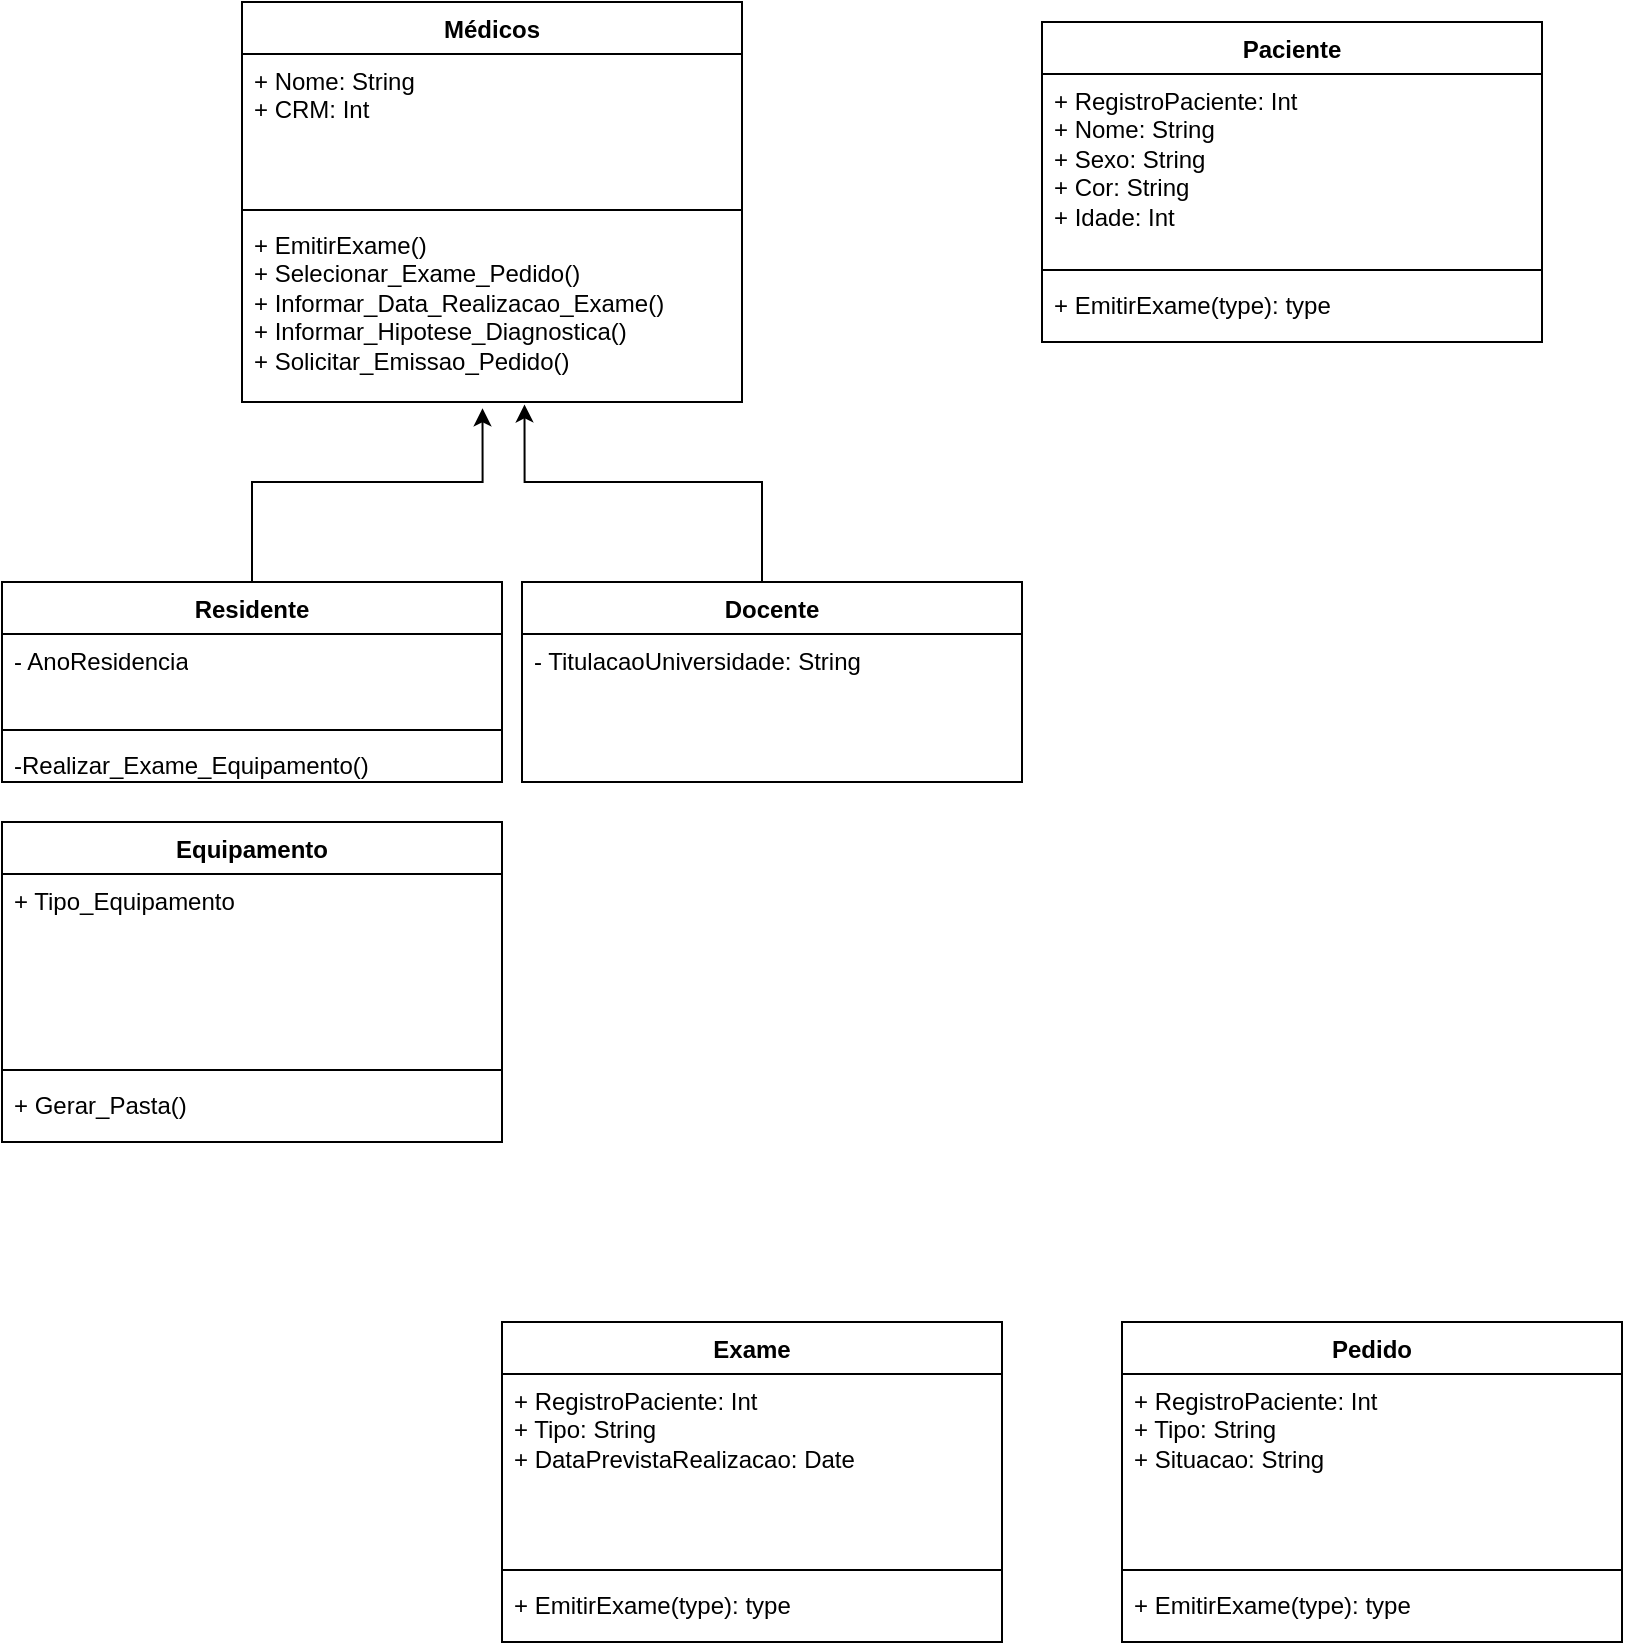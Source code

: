 <mxfile version="24.2.5" type="device">
  <diagram name="Página-1" id="KRDmnwbQvy5katI62d9q">
    <mxGraphModel dx="1561" dy="790" grid="1" gridSize="10" guides="1" tooltips="1" connect="1" arrows="1" fold="1" page="1" pageScale="1" pageWidth="827" pageHeight="1169" math="0" shadow="0">
      <root>
        <mxCell id="0" />
        <mxCell id="1" parent="0" />
        <mxCell id="quslXDSdCeDKMgxSAcwM-1" value="Médicos" style="swimlane;fontStyle=1;align=center;verticalAlign=top;childLayout=stackLayout;horizontal=1;startSize=26;horizontalStack=0;resizeParent=1;resizeParentMax=0;resizeLast=0;collapsible=1;marginBottom=0;whiteSpace=wrap;html=1;" vertex="1" parent="1">
          <mxGeometry x="130" width="250" height="200" as="geometry" />
        </mxCell>
        <mxCell id="quslXDSdCeDKMgxSAcwM-2" value="+ Nome: String&lt;div&gt;+ CRM: Int&lt;/div&gt;&lt;div&gt;&lt;br&gt;&lt;/div&gt;&lt;div&gt;&lt;br&gt;&lt;/div&gt;&lt;div&gt;&lt;br&gt;&lt;/div&gt;" style="text;strokeColor=none;fillColor=none;align=left;verticalAlign=top;spacingLeft=4;spacingRight=4;overflow=hidden;rotatable=0;points=[[0,0.5],[1,0.5]];portConstraint=eastwest;whiteSpace=wrap;html=1;" vertex="1" parent="quslXDSdCeDKMgxSAcwM-1">
          <mxGeometry y="26" width="250" height="74" as="geometry" />
        </mxCell>
        <mxCell id="quslXDSdCeDKMgxSAcwM-3" value="" style="line;strokeWidth=1;fillColor=none;align=left;verticalAlign=middle;spacingTop=-1;spacingLeft=3;spacingRight=3;rotatable=0;labelPosition=right;points=[];portConstraint=eastwest;strokeColor=inherit;" vertex="1" parent="quslXDSdCeDKMgxSAcwM-1">
          <mxGeometry y="100" width="250" height="8" as="geometry" />
        </mxCell>
        <mxCell id="quslXDSdCeDKMgxSAcwM-4" value="+ EmitirExame()&lt;div&gt;+ Selecionar_Exame_Pedido()&lt;/div&gt;&lt;div&gt;+ Informar_Data_Realizacao_Exame()&lt;/div&gt;&lt;div&gt;+ Informar_Hipotese_Diagnostica()&lt;/div&gt;&lt;div&gt;+ Solicitar_Emissao_Pedido()&lt;/div&gt;&lt;div&gt;&lt;br&gt;&lt;/div&gt;&lt;div&gt;&lt;br&gt;&lt;/div&gt;" style="text;strokeColor=none;fillColor=none;align=left;verticalAlign=top;spacingLeft=4;spacingRight=4;overflow=hidden;rotatable=0;points=[[0,0.5],[1,0.5]];portConstraint=eastwest;whiteSpace=wrap;html=1;" vertex="1" parent="quslXDSdCeDKMgxSAcwM-1">
          <mxGeometry y="108" width="250" height="92" as="geometry" />
        </mxCell>
        <mxCell id="quslXDSdCeDKMgxSAcwM-16" style="edgeStyle=orthogonalEdgeStyle;rounded=0;orthogonalLoop=1;jettySize=auto;html=1;entryX=0.565;entryY=1.013;entryDx=0;entryDy=0;entryPerimeter=0;" edge="1" parent="1" source="quslXDSdCeDKMgxSAcwM-5" target="quslXDSdCeDKMgxSAcwM-4">
          <mxGeometry relative="1" as="geometry">
            <mxPoint x="270" y="270" as="targetPoint" />
            <Array as="points">
              <mxPoint x="390" y="240" />
              <mxPoint x="271" y="240" />
            </Array>
          </mxGeometry>
        </mxCell>
        <mxCell id="quslXDSdCeDKMgxSAcwM-5" value="Docente" style="swimlane;fontStyle=1;align=center;verticalAlign=top;childLayout=stackLayout;horizontal=1;startSize=26;horizontalStack=0;resizeParent=1;resizeParentMax=0;resizeLast=0;collapsible=1;marginBottom=0;whiteSpace=wrap;html=1;" vertex="1" parent="1">
          <mxGeometry x="270" y="290" width="250" height="100" as="geometry" />
        </mxCell>
        <mxCell id="quslXDSdCeDKMgxSAcwM-6" value="&lt;div&gt;- TitulacaoUniversidade: String&lt;/div&gt;" style="text;strokeColor=none;fillColor=none;align=left;verticalAlign=top;spacingLeft=4;spacingRight=4;overflow=hidden;rotatable=0;points=[[0,0.5],[1,0.5]];portConstraint=eastwest;whiteSpace=wrap;html=1;" vertex="1" parent="quslXDSdCeDKMgxSAcwM-5">
          <mxGeometry y="26" width="250" height="74" as="geometry" />
        </mxCell>
        <mxCell id="quslXDSdCeDKMgxSAcwM-17" style="edgeStyle=orthogonalEdgeStyle;rounded=0;orthogonalLoop=1;jettySize=auto;html=1;entryX=0.481;entryY=1.034;entryDx=0;entryDy=0;entryPerimeter=0;" edge="1" parent="1" source="quslXDSdCeDKMgxSAcwM-9" target="quslXDSdCeDKMgxSAcwM-4">
          <mxGeometry relative="1" as="geometry">
            <mxPoint x="250" y="270" as="targetPoint" />
            <Array as="points">
              <mxPoint x="135" y="240" />
              <mxPoint x="250" y="240" />
            </Array>
          </mxGeometry>
        </mxCell>
        <mxCell id="quslXDSdCeDKMgxSAcwM-9" value="Residente" style="swimlane;fontStyle=1;align=center;verticalAlign=top;childLayout=stackLayout;horizontal=1;startSize=26;horizontalStack=0;resizeParent=1;resizeParentMax=0;resizeLast=0;collapsible=1;marginBottom=0;whiteSpace=wrap;html=1;" vertex="1" parent="1">
          <mxGeometry x="10" y="290" width="250" height="100" as="geometry" />
        </mxCell>
        <mxCell id="quslXDSdCeDKMgxSAcwM-10" value="&lt;div&gt;- AnoResidencia&lt;/div&gt;" style="text;strokeColor=none;fillColor=none;align=left;verticalAlign=top;spacingLeft=4;spacingRight=4;overflow=hidden;rotatable=0;points=[[0,0.5],[1,0.5]];portConstraint=eastwest;whiteSpace=wrap;html=1;" vertex="1" parent="quslXDSdCeDKMgxSAcwM-9">
          <mxGeometry y="26" width="250" height="44" as="geometry" />
        </mxCell>
        <mxCell id="quslXDSdCeDKMgxSAcwM-36" value="" style="line;strokeWidth=1;fillColor=none;align=left;verticalAlign=middle;spacingTop=-1;spacingLeft=3;spacingRight=3;rotatable=0;labelPosition=right;points=[];portConstraint=eastwest;strokeColor=inherit;" vertex="1" parent="quslXDSdCeDKMgxSAcwM-9">
          <mxGeometry y="70" width="250" height="8" as="geometry" />
        </mxCell>
        <mxCell id="quslXDSdCeDKMgxSAcwM-37" value="-Realizar_Exame_Equipamento()" style="text;strokeColor=none;fillColor=none;align=left;verticalAlign=top;spacingLeft=4;spacingRight=4;overflow=hidden;rotatable=0;points=[[0,0.5],[1,0.5]];portConstraint=eastwest;whiteSpace=wrap;html=1;" vertex="1" parent="quslXDSdCeDKMgxSAcwM-9">
          <mxGeometry y="78" width="250" height="22" as="geometry" />
        </mxCell>
        <mxCell id="quslXDSdCeDKMgxSAcwM-18" value="Paciente" style="swimlane;fontStyle=1;align=center;verticalAlign=top;childLayout=stackLayout;horizontal=1;startSize=26;horizontalStack=0;resizeParent=1;resizeParentMax=0;resizeLast=0;collapsible=1;marginBottom=0;whiteSpace=wrap;html=1;" vertex="1" parent="1">
          <mxGeometry x="530" y="10" width="250" height="160" as="geometry" />
        </mxCell>
        <mxCell id="quslXDSdCeDKMgxSAcwM-19" value="&lt;div&gt;+ RegistroPaciente: Int&lt;/div&gt;+ Nome: String&lt;div&gt;+ Sexo: String&lt;/div&gt;&lt;div&gt;+ Cor: String&lt;/div&gt;&lt;div&gt;+ Idade: Int&lt;br&gt;&lt;div&gt;&lt;br&gt;&lt;/div&gt;&lt;div&gt;&lt;br&gt;&lt;/div&gt;&lt;div&gt;&lt;br&gt;&lt;/div&gt;&lt;/div&gt;" style="text;strokeColor=none;fillColor=none;align=left;verticalAlign=top;spacingLeft=4;spacingRight=4;overflow=hidden;rotatable=0;points=[[0,0.5],[1,0.5]];portConstraint=eastwest;whiteSpace=wrap;html=1;" vertex="1" parent="quslXDSdCeDKMgxSAcwM-18">
          <mxGeometry y="26" width="250" height="94" as="geometry" />
        </mxCell>
        <mxCell id="quslXDSdCeDKMgxSAcwM-20" value="" style="line;strokeWidth=1;fillColor=none;align=left;verticalAlign=middle;spacingTop=-1;spacingLeft=3;spacingRight=3;rotatable=0;labelPosition=right;points=[];portConstraint=eastwest;strokeColor=inherit;" vertex="1" parent="quslXDSdCeDKMgxSAcwM-18">
          <mxGeometry y="120" width="250" height="8" as="geometry" />
        </mxCell>
        <mxCell id="quslXDSdCeDKMgxSAcwM-21" value="+ EmitirExame(type): type" style="text;strokeColor=none;fillColor=none;align=left;verticalAlign=top;spacingLeft=4;spacingRight=4;overflow=hidden;rotatable=0;points=[[0,0.5],[1,0.5]];portConstraint=eastwest;whiteSpace=wrap;html=1;" vertex="1" parent="quslXDSdCeDKMgxSAcwM-18">
          <mxGeometry y="128" width="250" height="32" as="geometry" />
        </mxCell>
        <mxCell id="quslXDSdCeDKMgxSAcwM-22" value="Exame" style="swimlane;fontStyle=1;align=center;verticalAlign=top;childLayout=stackLayout;horizontal=1;startSize=26;horizontalStack=0;resizeParent=1;resizeParentMax=0;resizeLast=0;collapsible=1;marginBottom=0;whiteSpace=wrap;html=1;" vertex="1" parent="1">
          <mxGeometry x="260" y="660" width="250" height="160" as="geometry" />
        </mxCell>
        <mxCell id="quslXDSdCeDKMgxSAcwM-23" value="&lt;div&gt;+ RegistroPaciente: Int&lt;/div&gt;&lt;div&gt;+ Tipo: String&lt;/div&gt;&lt;div&gt;+ DataPrevistaRealizacao: Date&lt;/div&gt;&lt;div&gt;&lt;br&gt;&lt;/div&gt;&lt;div&gt;&lt;br&gt;&lt;/div&gt;" style="text;strokeColor=none;fillColor=none;align=left;verticalAlign=top;spacingLeft=4;spacingRight=4;overflow=hidden;rotatable=0;points=[[0,0.5],[1,0.5]];portConstraint=eastwest;whiteSpace=wrap;html=1;" vertex="1" parent="quslXDSdCeDKMgxSAcwM-22">
          <mxGeometry y="26" width="250" height="94" as="geometry" />
        </mxCell>
        <mxCell id="quslXDSdCeDKMgxSAcwM-24" value="" style="line;strokeWidth=1;fillColor=none;align=left;verticalAlign=middle;spacingTop=-1;spacingLeft=3;spacingRight=3;rotatable=0;labelPosition=right;points=[];portConstraint=eastwest;strokeColor=inherit;" vertex="1" parent="quslXDSdCeDKMgxSAcwM-22">
          <mxGeometry y="120" width="250" height="8" as="geometry" />
        </mxCell>
        <mxCell id="quslXDSdCeDKMgxSAcwM-25" value="+ EmitirExame(type): type" style="text;strokeColor=none;fillColor=none;align=left;verticalAlign=top;spacingLeft=4;spacingRight=4;overflow=hidden;rotatable=0;points=[[0,0.5],[1,0.5]];portConstraint=eastwest;whiteSpace=wrap;html=1;" vertex="1" parent="quslXDSdCeDKMgxSAcwM-22">
          <mxGeometry y="128" width="250" height="32" as="geometry" />
        </mxCell>
        <mxCell id="quslXDSdCeDKMgxSAcwM-26" value="Pedido" style="swimlane;fontStyle=1;align=center;verticalAlign=top;childLayout=stackLayout;horizontal=1;startSize=26;horizontalStack=0;resizeParent=1;resizeParentMax=0;resizeLast=0;collapsible=1;marginBottom=0;whiteSpace=wrap;html=1;" vertex="1" parent="1">
          <mxGeometry x="570" y="660" width="250" height="160" as="geometry" />
        </mxCell>
        <mxCell id="quslXDSdCeDKMgxSAcwM-27" value="+ RegistroPaciente: Int&lt;div&gt;+ Tipo: String&lt;br&gt;&lt;div&gt;+ Situacao: String&lt;/div&gt;&lt;/div&gt;" style="text;strokeColor=none;fillColor=none;align=left;verticalAlign=top;spacingLeft=4;spacingRight=4;overflow=hidden;rotatable=0;points=[[0,0.5],[1,0.5]];portConstraint=eastwest;whiteSpace=wrap;html=1;" vertex="1" parent="quslXDSdCeDKMgxSAcwM-26">
          <mxGeometry y="26" width="250" height="94" as="geometry" />
        </mxCell>
        <mxCell id="quslXDSdCeDKMgxSAcwM-28" value="" style="line;strokeWidth=1;fillColor=none;align=left;verticalAlign=middle;spacingTop=-1;spacingLeft=3;spacingRight=3;rotatable=0;labelPosition=right;points=[];portConstraint=eastwest;strokeColor=inherit;" vertex="1" parent="quslXDSdCeDKMgxSAcwM-26">
          <mxGeometry y="120" width="250" height="8" as="geometry" />
        </mxCell>
        <mxCell id="quslXDSdCeDKMgxSAcwM-29" value="+ EmitirExame(type): type" style="text;strokeColor=none;fillColor=none;align=left;verticalAlign=top;spacingLeft=4;spacingRight=4;overflow=hidden;rotatable=0;points=[[0,0.5],[1,0.5]];portConstraint=eastwest;whiteSpace=wrap;html=1;" vertex="1" parent="quslXDSdCeDKMgxSAcwM-26">
          <mxGeometry y="128" width="250" height="32" as="geometry" />
        </mxCell>
        <mxCell id="quslXDSdCeDKMgxSAcwM-38" value="Equipamento" style="swimlane;fontStyle=1;align=center;verticalAlign=top;childLayout=stackLayout;horizontal=1;startSize=26;horizontalStack=0;resizeParent=1;resizeParentMax=0;resizeLast=0;collapsible=1;marginBottom=0;whiteSpace=wrap;html=1;" vertex="1" parent="1">
          <mxGeometry x="10" y="410" width="250" height="160" as="geometry" />
        </mxCell>
        <mxCell id="quslXDSdCeDKMgxSAcwM-39" value="&lt;div&gt;+ Tipo_Equipamento&lt;/div&gt;" style="text;strokeColor=none;fillColor=none;align=left;verticalAlign=top;spacingLeft=4;spacingRight=4;overflow=hidden;rotatable=0;points=[[0,0.5],[1,0.5]];portConstraint=eastwest;whiteSpace=wrap;html=1;" vertex="1" parent="quslXDSdCeDKMgxSAcwM-38">
          <mxGeometry y="26" width="250" height="94" as="geometry" />
        </mxCell>
        <mxCell id="quslXDSdCeDKMgxSAcwM-40" value="" style="line;strokeWidth=1;fillColor=none;align=left;verticalAlign=middle;spacingTop=-1;spacingLeft=3;spacingRight=3;rotatable=0;labelPosition=right;points=[];portConstraint=eastwest;strokeColor=inherit;" vertex="1" parent="quslXDSdCeDKMgxSAcwM-38">
          <mxGeometry y="120" width="250" height="8" as="geometry" />
        </mxCell>
        <mxCell id="quslXDSdCeDKMgxSAcwM-41" value="+ Gerar_Pasta()" style="text;strokeColor=none;fillColor=none;align=left;verticalAlign=top;spacingLeft=4;spacingRight=4;overflow=hidden;rotatable=0;points=[[0,0.5],[1,0.5]];portConstraint=eastwest;whiteSpace=wrap;html=1;" vertex="1" parent="quslXDSdCeDKMgxSAcwM-38">
          <mxGeometry y="128" width="250" height="32" as="geometry" />
        </mxCell>
      </root>
    </mxGraphModel>
  </diagram>
</mxfile>
